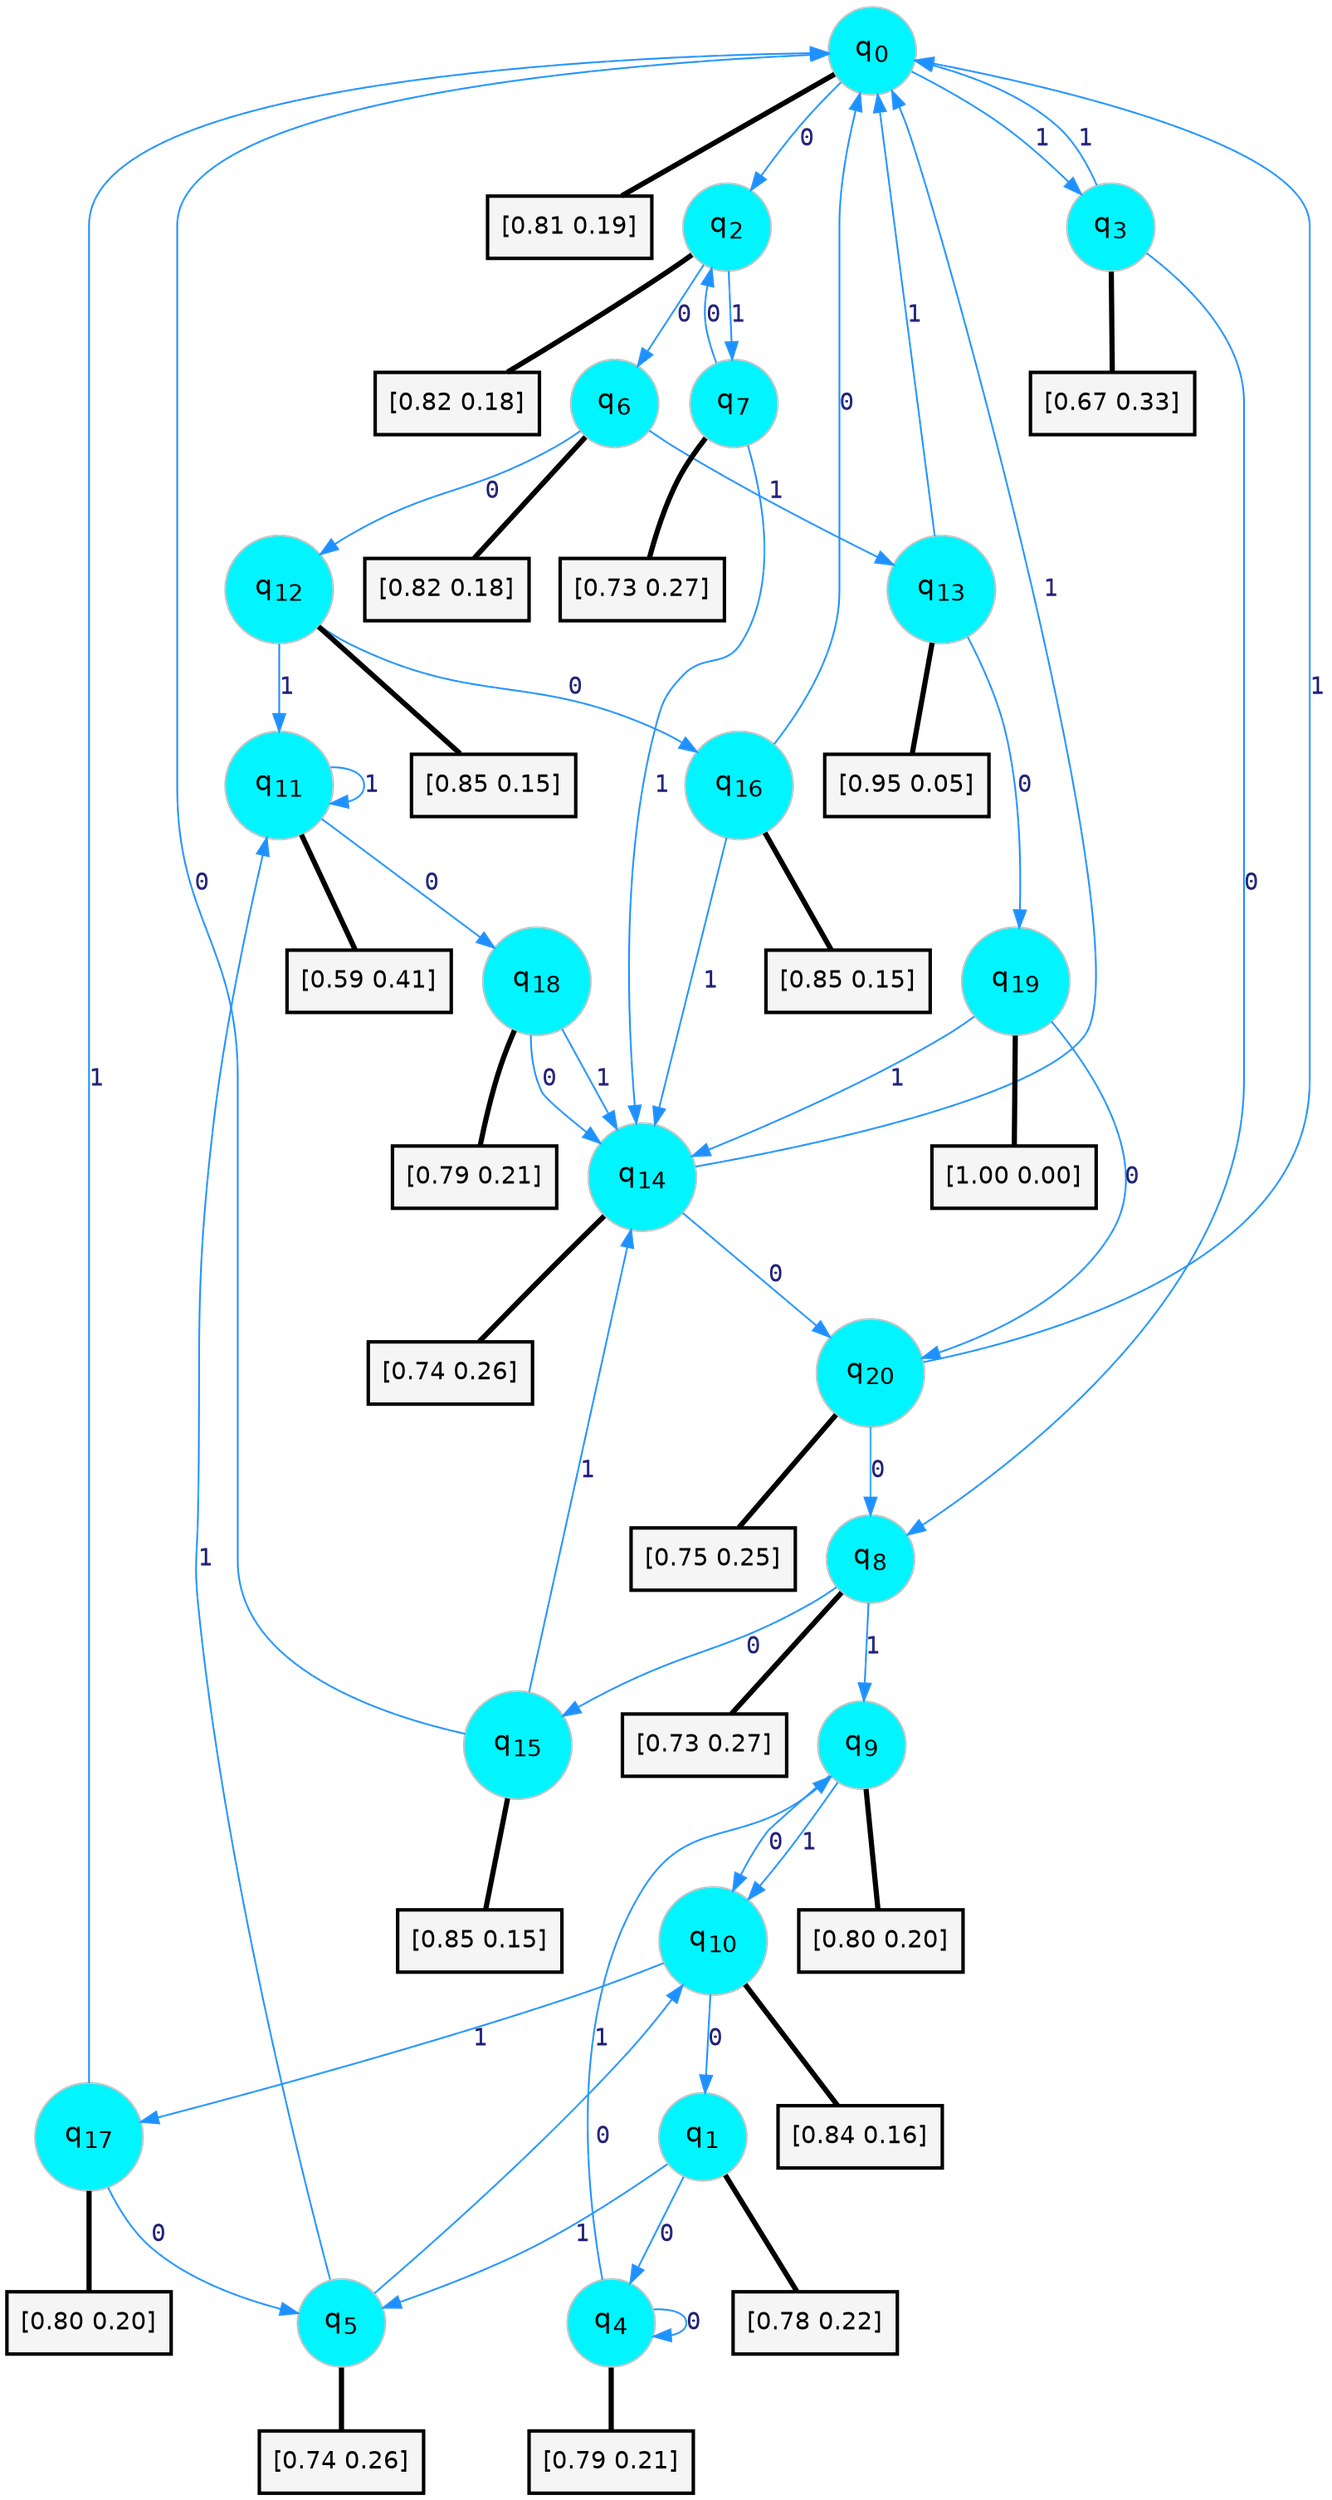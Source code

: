 digraph G {
graph [
bgcolor=transparent, dpi=300, rankdir=TD, size="40,25"];
node [
color=gray, fillcolor=turquoise1, fontcolor=black, fontname=Helvetica, fontsize=16, fontweight=bold, shape=circle, style=filled];
edge [
arrowsize=1, color=dodgerblue1, fontcolor=midnightblue, fontname=courier, fontweight=bold, penwidth=1, style=solid, weight=20];
0[label=<q<SUB>0</SUB>>];
1[label=<q<SUB>1</SUB>>];
2[label=<q<SUB>2</SUB>>];
3[label=<q<SUB>3</SUB>>];
4[label=<q<SUB>4</SUB>>];
5[label=<q<SUB>5</SUB>>];
6[label=<q<SUB>6</SUB>>];
7[label=<q<SUB>7</SUB>>];
8[label=<q<SUB>8</SUB>>];
9[label=<q<SUB>9</SUB>>];
10[label=<q<SUB>10</SUB>>];
11[label=<q<SUB>11</SUB>>];
12[label=<q<SUB>12</SUB>>];
13[label=<q<SUB>13</SUB>>];
14[label=<q<SUB>14</SUB>>];
15[label=<q<SUB>15</SUB>>];
16[label=<q<SUB>16</SUB>>];
17[label=<q<SUB>17</SUB>>];
18[label=<q<SUB>18</SUB>>];
19[label=<q<SUB>19</SUB>>];
20[label=<q<SUB>20</SUB>>];
21[label="[0.81 0.19]", shape=box,fontcolor=black, fontname=Helvetica, fontsize=14, penwidth=2, fillcolor=whitesmoke,color=black];
22[label="[0.78 0.22]", shape=box,fontcolor=black, fontname=Helvetica, fontsize=14, penwidth=2, fillcolor=whitesmoke,color=black];
23[label="[0.82 0.18]", shape=box,fontcolor=black, fontname=Helvetica, fontsize=14, penwidth=2, fillcolor=whitesmoke,color=black];
24[label="[0.67 0.33]", shape=box,fontcolor=black, fontname=Helvetica, fontsize=14, penwidth=2, fillcolor=whitesmoke,color=black];
25[label="[0.79 0.21]", shape=box,fontcolor=black, fontname=Helvetica, fontsize=14, penwidth=2, fillcolor=whitesmoke,color=black];
26[label="[0.74 0.26]", shape=box,fontcolor=black, fontname=Helvetica, fontsize=14, penwidth=2, fillcolor=whitesmoke,color=black];
27[label="[0.82 0.18]", shape=box,fontcolor=black, fontname=Helvetica, fontsize=14, penwidth=2, fillcolor=whitesmoke,color=black];
28[label="[0.73 0.27]", shape=box,fontcolor=black, fontname=Helvetica, fontsize=14, penwidth=2, fillcolor=whitesmoke,color=black];
29[label="[0.73 0.27]", shape=box,fontcolor=black, fontname=Helvetica, fontsize=14, penwidth=2, fillcolor=whitesmoke,color=black];
30[label="[0.80 0.20]", shape=box,fontcolor=black, fontname=Helvetica, fontsize=14, penwidth=2, fillcolor=whitesmoke,color=black];
31[label="[0.84 0.16]", shape=box,fontcolor=black, fontname=Helvetica, fontsize=14, penwidth=2, fillcolor=whitesmoke,color=black];
32[label="[0.59 0.41]", shape=box,fontcolor=black, fontname=Helvetica, fontsize=14, penwidth=2, fillcolor=whitesmoke,color=black];
33[label="[0.85 0.15]", shape=box,fontcolor=black, fontname=Helvetica, fontsize=14, penwidth=2, fillcolor=whitesmoke,color=black];
34[label="[0.95 0.05]", shape=box,fontcolor=black, fontname=Helvetica, fontsize=14, penwidth=2, fillcolor=whitesmoke,color=black];
35[label="[0.74 0.26]", shape=box,fontcolor=black, fontname=Helvetica, fontsize=14, penwidth=2, fillcolor=whitesmoke,color=black];
36[label="[0.85 0.15]", shape=box,fontcolor=black, fontname=Helvetica, fontsize=14, penwidth=2, fillcolor=whitesmoke,color=black];
37[label="[0.85 0.15]", shape=box,fontcolor=black, fontname=Helvetica, fontsize=14, penwidth=2, fillcolor=whitesmoke,color=black];
38[label="[0.80 0.20]", shape=box,fontcolor=black, fontname=Helvetica, fontsize=14, penwidth=2, fillcolor=whitesmoke,color=black];
39[label="[0.79 0.21]", shape=box,fontcolor=black, fontname=Helvetica, fontsize=14, penwidth=2, fillcolor=whitesmoke,color=black];
40[label="[1.00 0.00]", shape=box,fontcolor=black, fontname=Helvetica, fontsize=14, penwidth=2, fillcolor=whitesmoke,color=black];
41[label="[0.75 0.25]", shape=box,fontcolor=black, fontname=Helvetica, fontsize=14, penwidth=2, fillcolor=whitesmoke,color=black];
0->2 [label=0];
0->3 [label=1];
0->21 [arrowhead=none, penwidth=3,color=black];
1->4 [label=0];
1->5 [label=1];
1->22 [arrowhead=none, penwidth=3,color=black];
2->6 [label=0];
2->7 [label=1];
2->23 [arrowhead=none, penwidth=3,color=black];
3->8 [label=0];
3->0 [label=1];
3->24 [arrowhead=none, penwidth=3,color=black];
4->4 [label=0];
4->9 [label=1];
4->25 [arrowhead=none, penwidth=3,color=black];
5->10 [label=0];
5->11 [label=1];
5->26 [arrowhead=none, penwidth=3,color=black];
6->12 [label=0];
6->13 [label=1];
6->27 [arrowhead=none, penwidth=3,color=black];
7->2 [label=0];
7->14 [label=1];
7->28 [arrowhead=none, penwidth=3,color=black];
8->15 [label=0];
8->9 [label=1];
8->29 [arrowhead=none, penwidth=3,color=black];
9->10 [label=0];
9->10 [label=1];
9->30 [arrowhead=none, penwidth=3,color=black];
10->1 [label=0];
10->17 [label=1];
10->31 [arrowhead=none, penwidth=3,color=black];
11->18 [label=0];
11->11 [label=1];
11->32 [arrowhead=none, penwidth=3,color=black];
12->16 [label=0];
12->11 [label=1];
12->33 [arrowhead=none, penwidth=3,color=black];
13->19 [label=0];
13->0 [label=1];
13->34 [arrowhead=none, penwidth=3,color=black];
14->20 [label=0];
14->0 [label=1];
14->35 [arrowhead=none, penwidth=3,color=black];
15->0 [label=0];
15->14 [label=1];
15->36 [arrowhead=none, penwidth=3,color=black];
16->0 [label=0];
16->14 [label=1];
16->37 [arrowhead=none, penwidth=3,color=black];
17->5 [label=0];
17->0 [label=1];
17->38 [arrowhead=none, penwidth=3,color=black];
18->14 [label=0];
18->14 [label=1];
18->39 [arrowhead=none, penwidth=3,color=black];
19->20 [label=0];
19->14 [label=1];
19->40 [arrowhead=none, penwidth=3,color=black];
20->8 [label=0];
20->0 [label=1];
20->41 [arrowhead=none, penwidth=3,color=black];
}
